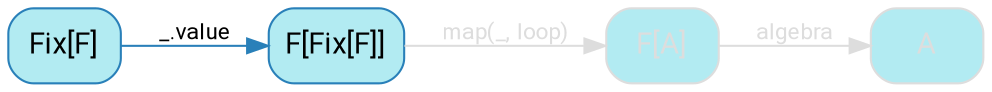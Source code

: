 digraph {
    bgcolor=transparent
    splines=false
    rankdir=LR

    // Default theme: disabled
    node[shape="rectangle" style="rounded,filled" color="#dddddd" fillcolor="#b2ebf2" fontcolor="#dddddd" fontname="Segoe UI,Roboto,Helvetica,Arial,sans-serif"]
    edge [color="#dddddd" fontcolor="#dddddd" fontname="Segoe UI,Roboto,Helvetica,Arial,sans-serif" fontsize=11]

    ListFList[label="F[Fix[F]]" color="#2980B9" fillcolor="#b2ebf2" fontcolor="#000000"]
    ListFA[label="F[A]"]
    B[label="Fix[F]" color="#2980B9" fillcolor="#b2ebf2" fontcolor="#000000"]

    B         -> ListFList [label="_.value" color="#2980B9" fontcolor="#000000"]
    ListFList -> ListFA[label="map(_, loop)"]
    ListFA    -> A [label=algebra]
}
